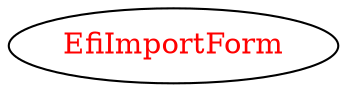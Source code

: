 digraph dependencyGraph {
 concentrate=true;
 ranksep="2.0";
 rankdir="LR"; 
 splines="ortho";
"EfiImportForm" [fontcolor="red"];
}